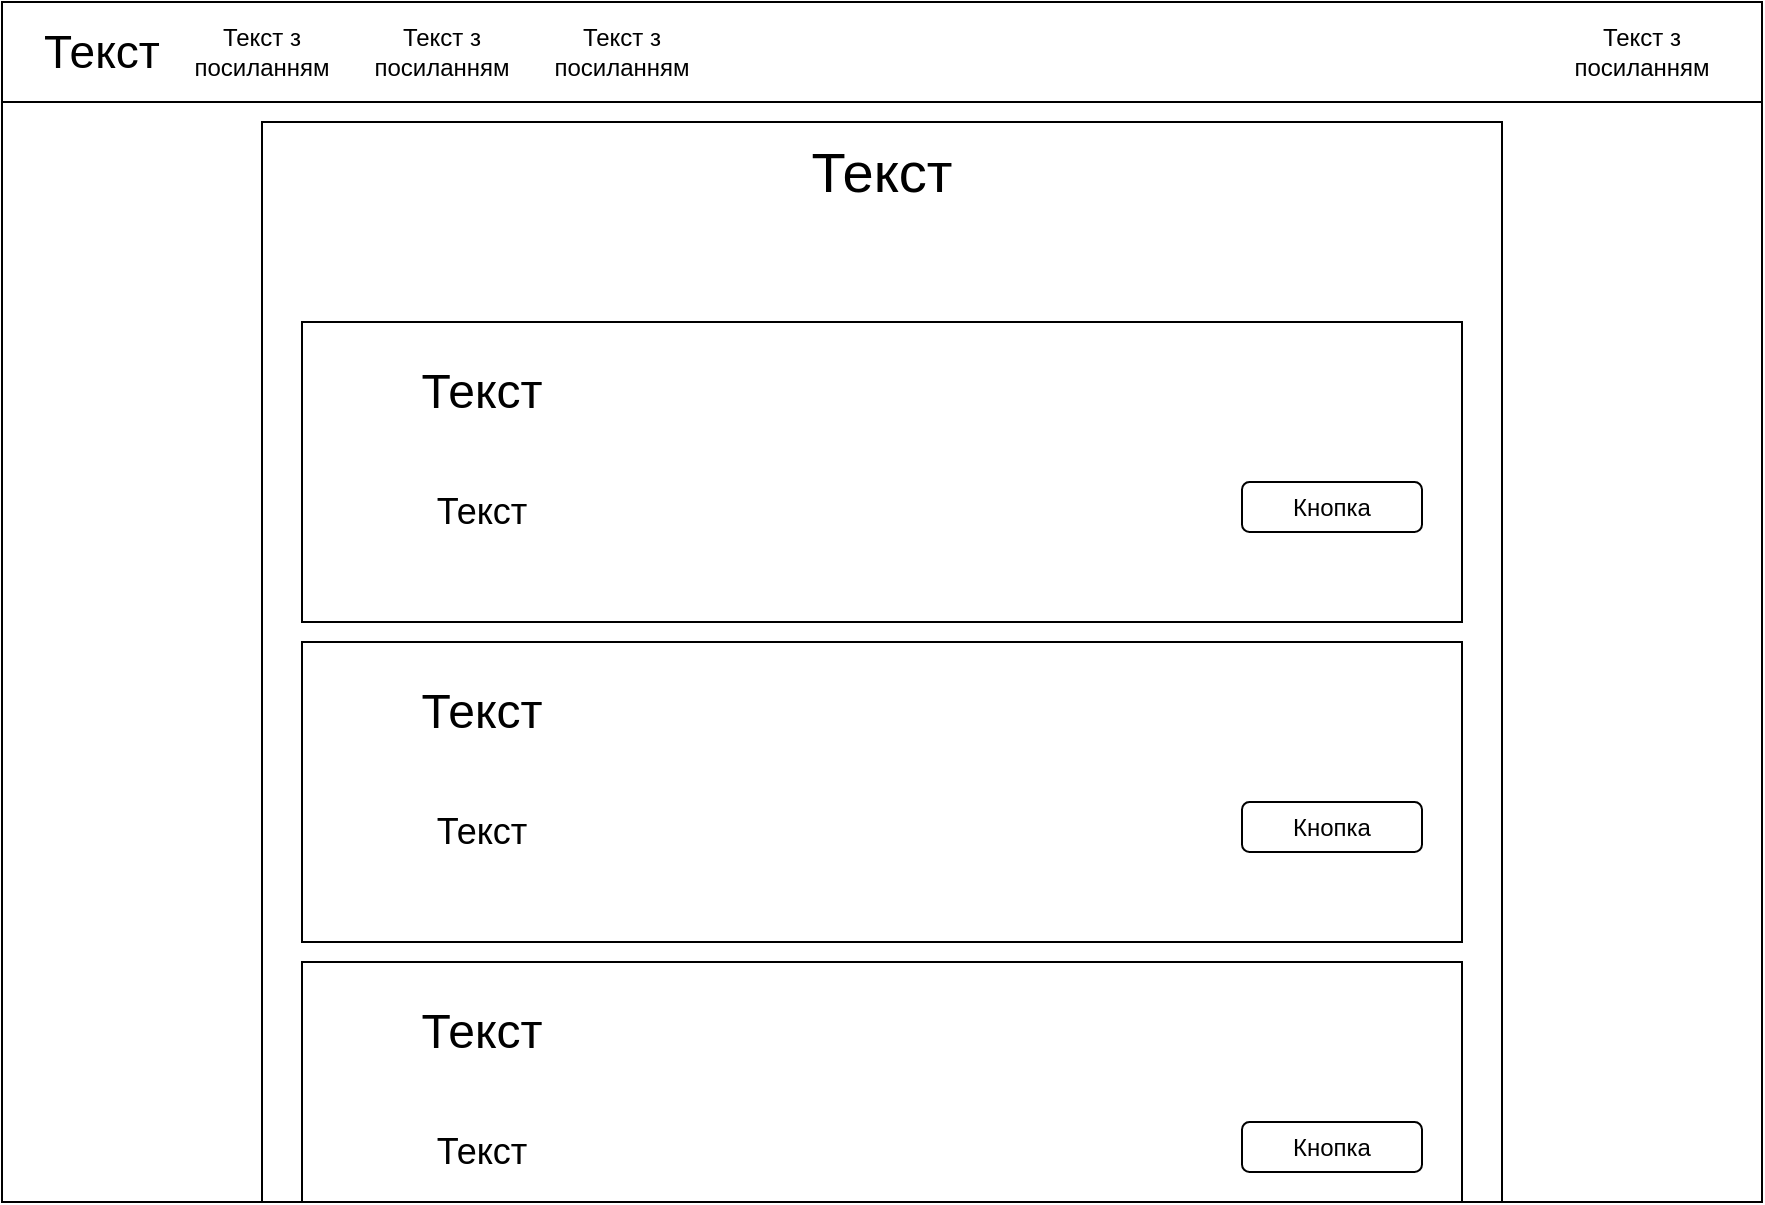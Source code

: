 <mxfile version="24.2.2" type="device">
  <diagram name="Page-1" id="KslSSYi9vx0VabdfKx2l">
    <mxGraphModel dx="1050" dy="565" grid="1" gridSize="10" guides="1" tooltips="1" connect="1" arrows="1" fold="1" page="1" pageScale="1" pageWidth="1169" pageHeight="827" math="0" shadow="0">
      <root>
        <mxCell id="0" />
        <mxCell id="1" parent="0" />
        <mxCell id="cALgGh9xUV9CJRSEQutY-1" value="" style="rounded=0;whiteSpace=wrap;html=1;" parent="1" vertex="1">
          <mxGeometry x="120" y="80" width="880" height="600" as="geometry" />
        </mxCell>
        <mxCell id="cALgGh9xUV9CJRSEQutY-2" value="" style="rounded=0;whiteSpace=wrap;html=1;" parent="1" vertex="1">
          <mxGeometry x="120" y="80" width="880" height="50" as="geometry" />
        </mxCell>
        <mxCell id="cALgGh9xUV9CJRSEQutY-3" value="Текст з посиланням" style="text;html=1;align=center;verticalAlign=middle;whiteSpace=wrap;rounded=0;" parent="1" vertex="1">
          <mxGeometry x="910" y="90" width="60" height="30" as="geometry" />
        </mxCell>
        <mxCell id="cALgGh9xUV9CJRSEQutY-4" value="Текст" style="text;html=1;align=center;verticalAlign=middle;whiteSpace=wrap;rounded=0;fontSize=23;" parent="1" vertex="1">
          <mxGeometry x="140" y="90" width="60" height="30" as="geometry" />
        </mxCell>
        <mxCell id="cALgGh9xUV9CJRSEQutY-5" value="Текст з посиланням" style="text;html=1;align=center;verticalAlign=middle;whiteSpace=wrap;rounded=0;" parent="1" vertex="1">
          <mxGeometry x="220" y="90" width="60" height="30" as="geometry" />
        </mxCell>
        <mxCell id="cALgGh9xUV9CJRSEQutY-6" value="Текст з посиланням" style="text;html=1;align=center;verticalAlign=middle;whiteSpace=wrap;rounded=0;" parent="1" vertex="1">
          <mxGeometry x="310" y="90" width="60" height="30" as="geometry" />
        </mxCell>
        <mxCell id="cALgGh9xUV9CJRSEQutY-7" value="Текст з посиланням" style="text;html=1;align=center;verticalAlign=middle;whiteSpace=wrap;rounded=0;" parent="1" vertex="1">
          <mxGeometry x="400" y="90" width="60" height="30" as="geometry" />
        </mxCell>
        <mxCell id="cALgGh9xUV9CJRSEQutY-34" value="" style="rounded=0;whiteSpace=wrap;html=1;fillColor=none;" parent="1" vertex="1">
          <mxGeometry x="250" y="140" width="620" height="540" as="geometry" />
        </mxCell>
        <mxCell id="cALgGh9xUV9CJRSEQutY-8" value="&lt;font style=&quot;font-size: 28px;&quot;&gt;Текст&lt;/font&gt;" style="text;html=1;align=center;verticalAlign=middle;whiteSpace=wrap;rounded=0;" parent="1" vertex="1">
          <mxGeometry x="530" y="150" width="60" height="30" as="geometry" />
        </mxCell>
        <mxCell id="cALgGh9xUV9CJRSEQutY-37" value="" style="rounded=0;whiteSpace=wrap;html=1;" parent="1" vertex="1">
          <mxGeometry x="270" y="240" width="580" height="150" as="geometry" />
        </mxCell>
        <mxCell id="cALgGh9xUV9CJRSEQutY-41" value="&lt;font style=&quot;font-size: 24px;&quot;&gt;Текст&lt;/font&gt;" style="text;html=1;align=center;verticalAlign=middle;whiteSpace=wrap;rounded=0;" parent="1" vertex="1">
          <mxGeometry x="330" y="260" width="60" height="30" as="geometry" />
        </mxCell>
        <mxCell id="cALgGh9xUV9CJRSEQutY-9" value="Текст" style="text;html=1;align=center;verticalAlign=middle;whiteSpace=wrap;rounded=0;fontSize=18;" parent="1" vertex="1">
          <mxGeometry x="330" y="320" width="60" height="30" as="geometry" />
        </mxCell>
        <mxCell id="cALgGh9xUV9CJRSEQutY-42" value="Кнопка" style="rounded=1;whiteSpace=wrap;html=1;" parent="1" vertex="1">
          <mxGeometry x="740" y="320" width="90" height="25" as="geometry" />
        </mxCell>
        <mxCell id="cALgGh9xUV9CJRSEQutY-44" value="" style="rounded=0;whiteSpace=wrap;html=1;" parent="1" vertex="1">
          <mxGeometry x="270" y="400" width="580" height="150" as="geometry" />
        </mxCell>
        <mxCell id="cALgGh9xUV9CJRSEQutY-45" value="&lt;font style=&quot;font-size: 24px;&quot;&gt;Текст&lt;/font&gt;" style="text;html=1;align=center;verticalAlign=middle;whiteSpace=wrap;rounded=0;" parent="1" vertex="1">
          <mxGeometry x="330" y="420" width="60" height="30" as="geometry" />
        </mxCell>
        <mxCell id="cALgGh9xUV9CJRSEQutY-46" value="Текст" style="text;html=1;align=center;verticalAlign=middle;whiteSpace=wrap;rounded=0;fontSize=18;" parent="1" vertex="1">
          <mxGeometry x="330" y="480" width="60" height="30" as="geometry" />
        </mxCell>
        <mxCell id="cALgGh9xUV9CJRSEQutY-47" value="Кнопка" style="rounded=1;whiteSpace=wrap;html=1;" parent="1" vertex="1">
          <mxGeometry x="740" y="480" width="90" height="25" as="geometry" />
        </mxCell>
        <mxCell id="cALgGh9xUV9CJRSEQutY-48" value="" style="rounded=0;whiteSpace=wrap;html=1;" parent="1" vertex="1">
          <mxGeometry x="270" y="560" width="580" height="120" as="geometry" />
        </mxCell>
        <mxCell id="cALgGh9xUV9CJRSEQutY-49" value="&lt;font style=&quot;font-size: 24px;&quot;&gt;Текст&lt;/font&gt;" style="text;html=1;align=center;verticalAlign=middle;whiteSpace=wrap;rounded=0;" parent="1" vertex="1">
          <mxGeometry x="330" y="580" width="60" height="30" as="geometry" />
        </mxCell>
        <mxCell id="cALgGh9xUV9CJRSEQutY-50" value="Текст" style="text;html=1;align=center;verticalAlign=middle;whiteSpace=wrap;rounded=0;fontSize=18;" parent="1" vertex="1">
          <mxGeometry x="330" y="640" width="60" height="30" as="geometry" />
        </mxCell>
        <mxCell id="cALgGh9xUV9CJRSEQutY-51" value="Кнопка" style="rounded=1;whiteSpace=wrap;html=1;" parent="1" vertex="1">
          <mxGeometry x="740" y="640" width="90" height="25" as="geometry" />
        </mxCell>
      </root>
    </mxGraphModel>
  </diagram>
</mxfile>
